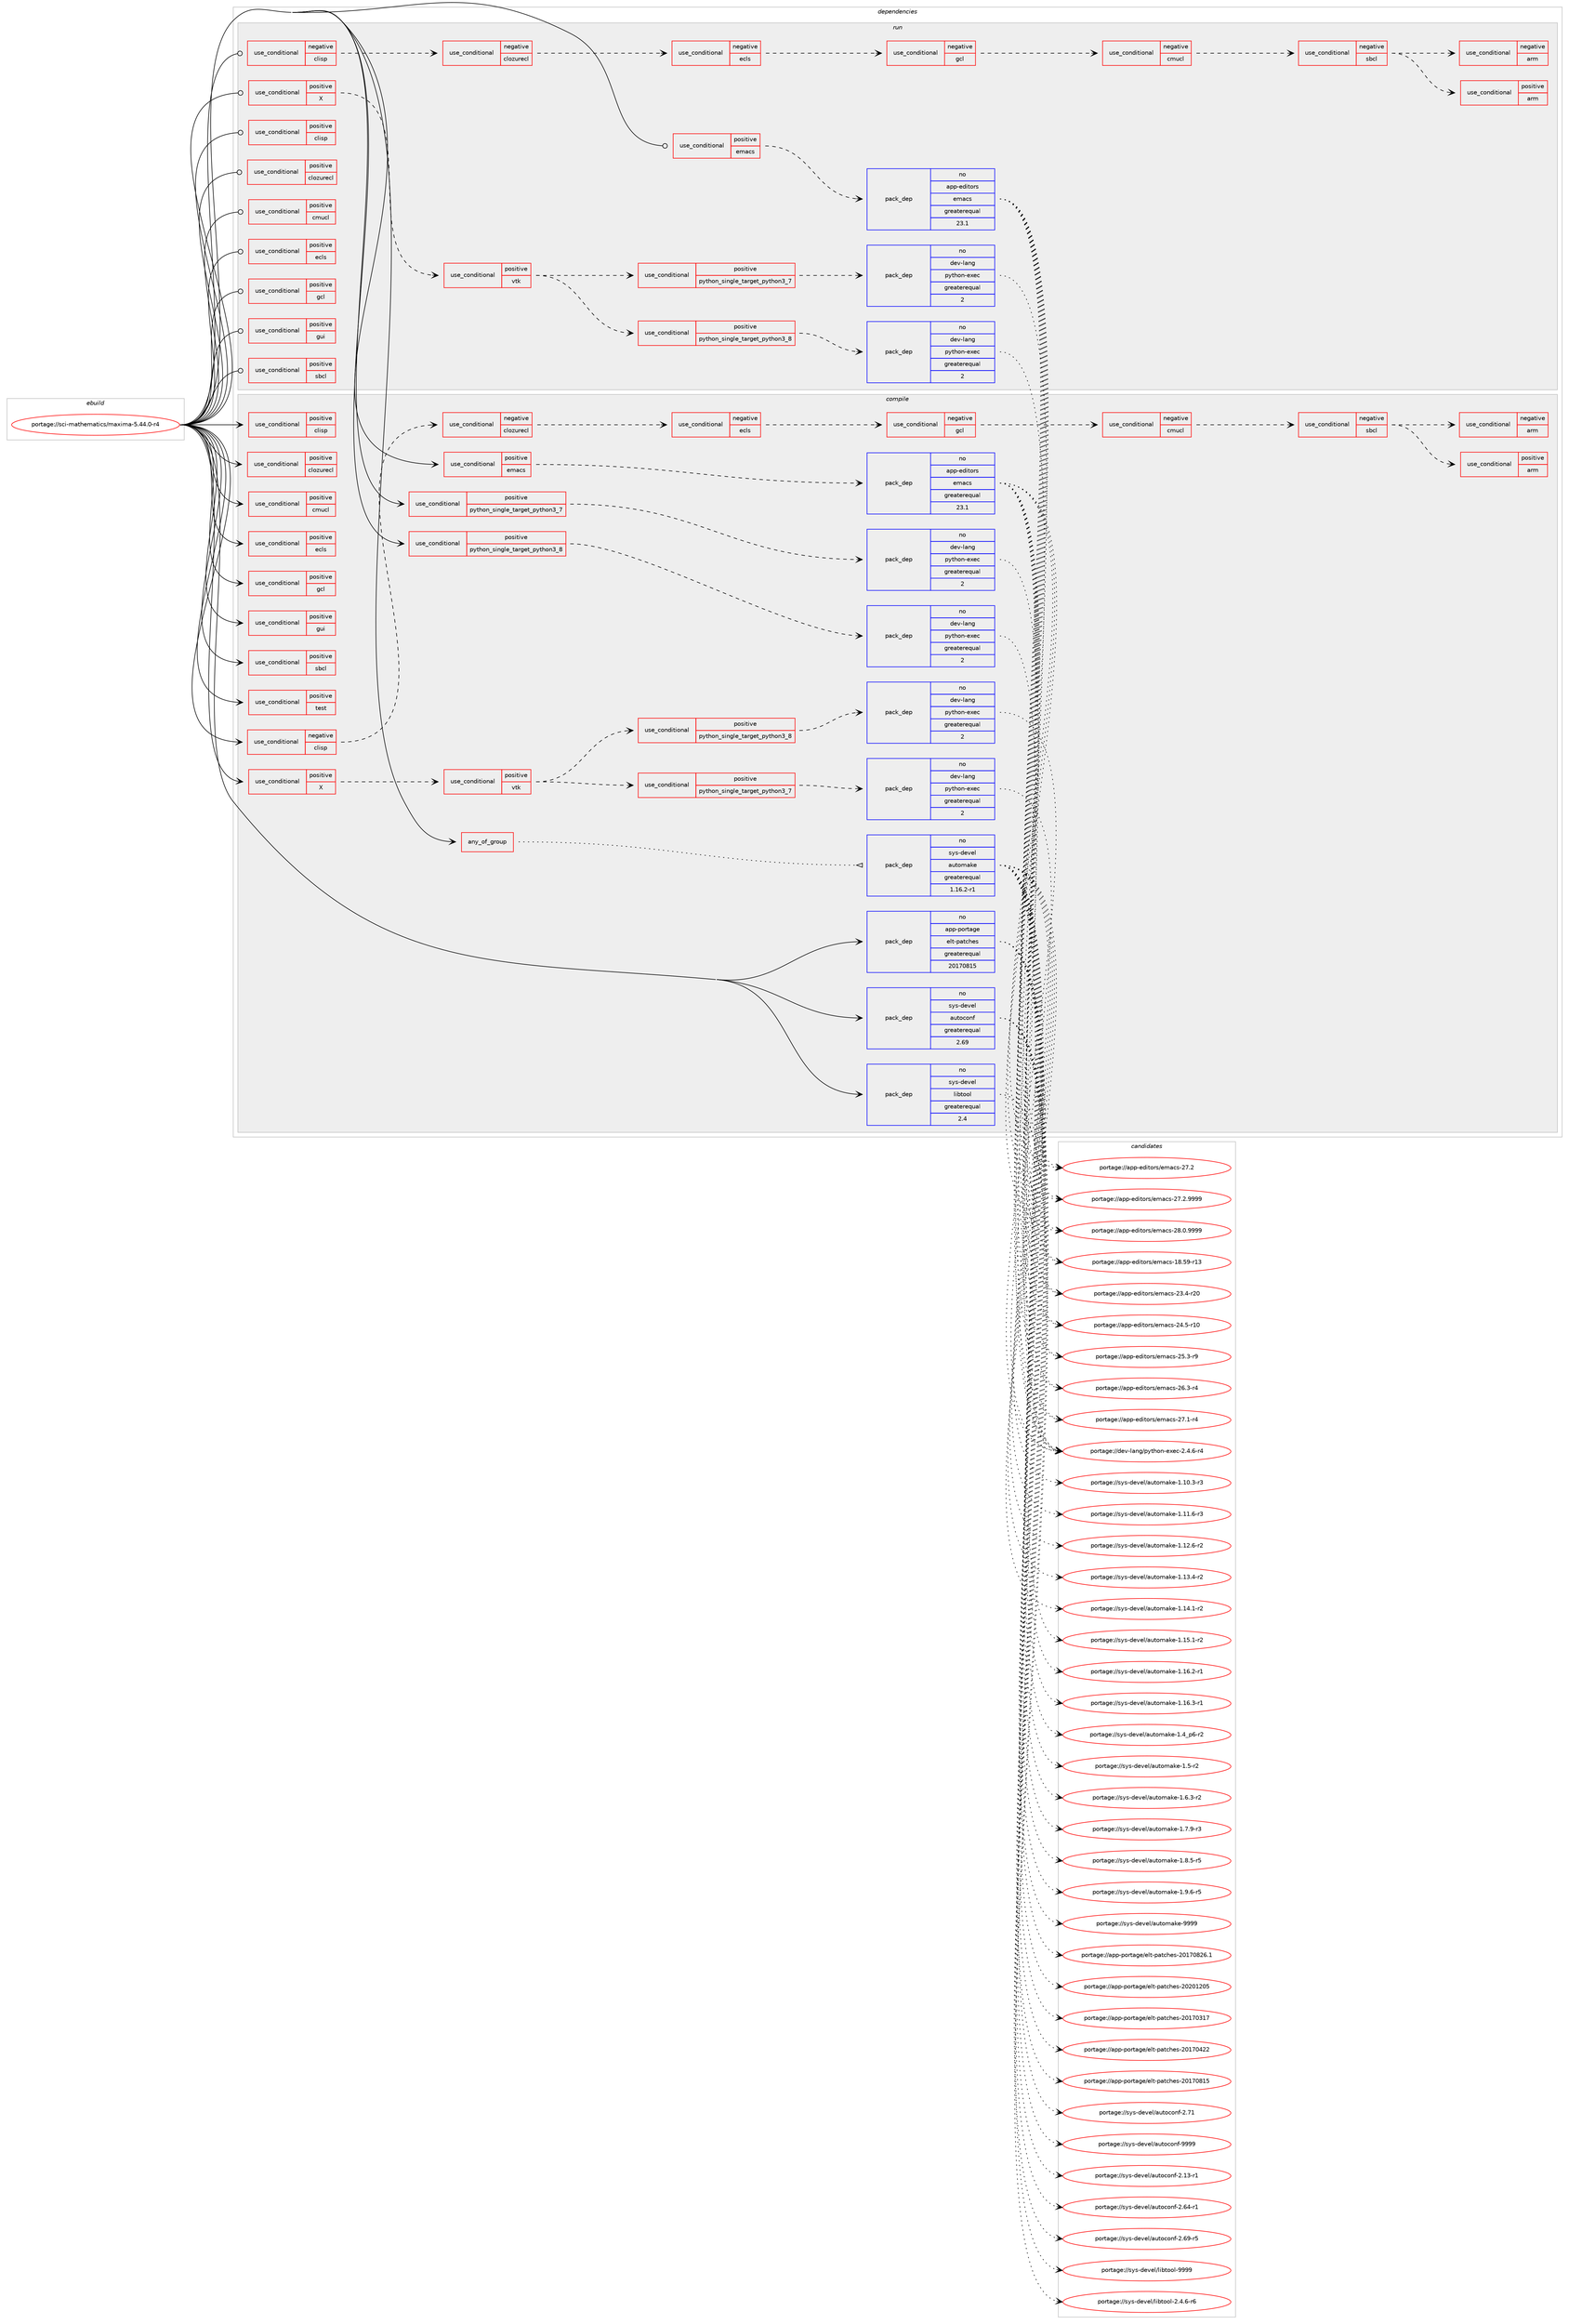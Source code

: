 digraph prolog {

# *************
# Graph options
# *************

newrank=true;
concentrate=true;
compound=true;
graph [rankdir=LR,fontname=Helvetica,fontsize=10,ranksep=1.5];#, ranksep=2.5, nodesep=0.2];
edge  [arrowhead=vee];
node  [fontname=Helvetica,fontsize=10];

# **********
# The ebuild
# **********

subgraph cluster_leftcol {
color=gray;
rank=same;
label=<<i>ebuild</i>>;
id [label="portage://sci-mathematics/maxima-5.44.0-r4", color=red, width=4, href="../sci-mathematics/maxima-5.44.0-r4.svg"];
}

# ****************
# The dependencies
# ****************

subgraph cluster_midcol {
color=gray;
label=<<i>dependencies</i>>;
subgraph cluster_compile {
fillcolor="#eeeeee";
style=filled;
label=<<i>compile</i>>;
subgraph any9 {
dependency629 [label=<<TABLE BORDER="0" CELLBORDER="1" CELLSPACING="0" CELLPADDING="4"><TR><TD CELLPADDING="10">any_of_group</TD></TR></TABLE>>, shape=none, color=red];subgraph pack225 {
dependency630 [label=<<TABLE BORDER="0" CELLBORDER="1" CELLSPACING="0" CELLPADDING="4" WIDTH="220"><TR><TD ROWSPAN="6" CELLPADDING="30">pack_dep</TD></TR><TR><TD WIDTH="110">no</TD></TR><TR><TD>sys-devel</TD></TR><TR><TD>automake</TD></TR><TR><TD>greaterequal</TD></TR><TR><TD>1.16.2-r1</TD></TR></TABLE>>, shape=none, color=blue];
}
dependency629:e -> dependency630:w [weight=20,style="dotted",arrowhead="oinv"];
}
id:e -> dependency629:w [weight=20,style="solid",arrowhead="vee"];
subgraph cond397 {
dependency631 [label=<<TABLE BORDER="0" CELLBORDER="1" CELLSPACING="0" CELLPADDING="4"><TR><TD ROWSPAN="3" CELLPADDING="10">use_conditional</TD></TR><TR><TD>negative</TD></TR><TR><TD>clisp</TD></TR></TABLE>>, shape=none, color=red];
subgraph cond398 {
dependency632 [label=<<TABLE BORDER="0" CELLBORDER="1" CELLSPACING="0" CELLPADDING="4"><TR><TD ROWSPAN="3" CELLPADDING="10">use_conditional</TD></TR><TR><TD>negative</TD></TR><TR><TD>clozurecl</TD></TR></TABLE>>, shape=none, color=red];
subgraph cond399 {
dependency633 [label=<<TABLE BORDER="0" CELLBORDER="1" CELLSPACING="0" CELLPADDING="4"><TR><TD ROWSPAN="3" CELLPADDING="10">use_conditional</TD></TR><TR><TD>negative</TD></TR><TR><TD>ecls</TD></TR></TABLE>>, shape=none, color=red];
subgraph cond400 {
dependency634 [label=<<TABLE BORDER="0" CELLBORDER="1" CELLSPACING="0" CELLPADDING="4"><TR><TD ROWSPAN="3" CELLPADDING="10">use_conditional</TD></TR><TR><TD>negative</TD></TR><TR><TD>gcl</TD></TR></TABLE>>, shape=none, color=red];
subgraph cond401 {
dependency635 [label=<<TABLE BORDER="0" CELLBORDER="1" CELLSPACING="0" CELLPADDING="4"><TR><TD ROWSPAN="3" CELLPADDING="10">use_conditional</TD></TR><TR><TD>negative</TD></TR><TR><TD>cmucl</TD></TR></TABLE>>, shape=none, color=red];
subgraph cond402 {
dependency636 [label=<<TABLE BORDER="0" CELLBORDER="1" CELLSPACING="0" CELLPADDING="4"><TR><TD ROWSPAN="3" CELLPADDING="10">use_conditional</TD></TR><TR><TD>negative</TD></TR><TR><TD>sbcl</TD></TR></TABLE>>, shape=none, color=red];
subgraph cond403 {
dependency637 [label=<<TABLE BORDER="0" CELLBORDER="1" CELLSPACING="0" CELLPADDING="4"><TR><TD ROWSPAN="3" CELLPADDING="10">use_conditional</TD></TR><TR><TD>positive</TD></TR><TR><TD>arm</TD></TR></TABLE>>, shape=none, color=red];
# *** BEGIN UNKNOWN DEPENDENCY TYPE (TODO) ***
# dependency637 -> package_dependency(portage://sci-mathematics/maxima-5.44.0-r4,install,no,dev-lisp,gcl,none,[,,],any_same_slot,[])
# *** END UNKNOWN DEPENDENCY TYPE (TODO) ***

}
dependency636:e -> dependency637:w [weight=20,style="dashed",arrowhead="vee"];
subgraph cond404 {
dependency638 [label=<<TABLE BORDER="0" CELLBORDER="1" CELLSPACING="0" CELLPADDING="4"><TR><TD ROWSPAN="3" CELLPADDING="10">use_conditional</TD></TR><TR><TD>negative</TD></TR><TR><TD>arm</TD></TR></TABLE>>, shape=none, color=red];
# *** BEGIN UNKNOWN DEPENDENCY TYPE (TODO) ***
# dependency638 -> package_dependency(portage://sci-mathematics/maxima-5.44.0-r4,install,no,dev-lisp,sbcl,none,[,,],any_same_slot,[])
# *** END UNKNOWN DEPENDENCY TYPE (TODO) ***

# *** BEGIN UNKNOWN DEPENDENCY TYPE (TODO) ***
# dependency638 -> package_dependency(portage://sci-mathematics/maxima-5.44.0-r4,install,no,app-misc,rlwrap,none,[,,],[],[])
# *** END UNKNOWN DEPENDENCY TYPE (TODO) ***

}
dependency636:e -> dependency638:w [weight=20,style="dashed",arrowhead="vee"];
}
dependency635:e -> dependency636:w [weight=20,style="dashed",arrowhead="vee"];
}
dependency634:e -> dependency635:w [weight=20,style="dashed",arrowhead="vee"];
}
dependency633:e -> dependency634:w [weight=20,style="dashed",arrowhead="vee"];
}
dependency632:e -> dependency633:w [weight=20,style="dashed",arrowhead="vee"];
}
dependency631:e -> dependency632:w [weight=20,style="dashed",arrowhead="vee"];
}
id:e -> dependency631:w [weight=20,style="solid",arrowhead="vee"];
subgraph cond405 {
dependency639 [label=<<TABLE BORDER="0" CELLBORDER="1" CELLSPACING="0" CELLPADDING="4"><TR><TD ROWSPAN="3" CELLPADDING="10">use_conditional</TD></TR><TR><TD>positive</TD></TR><TR><TD>X</TD></TR></TABLE>>, shape=none, color=red];
# *** BEGIN UNKNOWN DEPENDENCY TYPE (TODO) ***
# dependency639 -> package_dependency(portage://sci-mathematics/maxima-5.44.0-r4,install,no,x11-misc,xdg-utils,none,[,,],[],[])
# *** END UNKNOWN DEPENDENCY TYPE (TODO) ***

# *** BEGIN UNKNOWN DEPENDENCY TYPE (TODO) ***
# dependency639 -> package_dependency(portage://sci-mathematics/maxima-5.44.0-r4,install,no,sci-visualization,gnuplot,none,[,,],[],[use(enable(gd),none)])
# *** END UNKNOWN DEPENDENCY TYPE (TODO) ***

subgraph cond406 {
dependency640 [label=<<TABLE BORDER="0" CELLBORDER="1" CELLSPACING="0" CELLPADDING="4"><TR><TD ROWSPAN="3" CELLPADDING="10">use_conditional</TD></TR><TR><TD>positive</TD></TR><TR><TD>vtk</TD></TR></TABLE>>, shape=none, color=red];
subgraph cond407 {
dependency641 [label=<<TABLE BORDER="0" CELLBORDER="1" CELLSPACING="0" CELLPADDING="4"><TR><TD ROWSPAN="3" CELLPADDING="10">use_conditional</TD></TR><TR><TD>positive</TD></TR><TR><TD>python_single_target_python3_7</TD></TR></TABLE>>, shape=none, color=red];
# *** BEGIN UNKNOWN DEPENDENCY TYPE (TODO) ***
# dependency641 -> package_dependency(portage://sci-mathematics/maxima-5.44.0-r4,install,no,dev-lang,python,none,[,,],[slot(3.7)],[])
# *** END UNKNOWN DEPENDENCY TYPE (TODO) ***

subgraph pack226 {
dependency642 [label=<<TABLE BORDER="0" CELLBORDER="1" CELLSPACING="0" CELLPADDING="4" WIDTH="220"><TR><TD ROWSPAN="6" CELLPADDING="30">pack_dep</TD></TR><TR><TD WIDTH="110">no</TD></TR><TR><TD>dev-lang</TD></TR><TR><TD>python-exec</TD></TR><TR><TD>greaterequal</TD></TR><TR><TD>2</TD></TR></TABLE>>, shape=none, color=blue];
}
dependency641:e -> dependency642:w [weight=20,style="dashed",arrowhead="vee"];
}
dependency640:e -> dependency641:w [weight=20,style="dashed",arrowhead="vee"];
subgraph cond408 {
dependency643 [label=<<TABLE BORDER="0" CELLBORDER="1" CELLSPACING="0" CELLPADDING="4"><TR><TD ROWSPAN="3" CELLPADDING="10">use_conditional</TD></TR><TR><TD>positive</TD></TR><TR><TD>python_single_target_python3_8</TD></TR></TABLE>>, shape=none, color=red];
# *** BEGIN UNKNOWN DEPENDENCY TYPE (TODO) ***
# dependency643 -> package_dependency(portage://sci-mathematics/maxima-5.44.0-r4,install,no,dev-lang,python,none,[,,],[slot(3.8)],[])
# *** END UNKNOWN DEPENDENCY TYPE (TODO) ***

subgraph pack227 {
dependency644 [label=<<TABLE BORDER="0" CELLBORDER="1" CELLSPACING="0" CELLPADDING="4" WIDTH="220"><TR><TD ROWSPAN="6" CELLPADDING="30">pack_dep</TD></TR><TR><TD WIDTH="110">no</TD></TR><TR><TD>dev-lang</TD></TR><TR><TD>python-exec</TD></TR><TR><TD>greaterequal</TD></TR><TR><TD>2</TD></TR></TABLE>>, shape=none, color=blue];
}
dependency643:e -> dependency644:w [weight=20,style="dashed",arrowhead="vee"];
}
dependency640:e -> dependency643:w [weight=20,style="dashed",arrowhead="vee"];
# *** BEGIN UNKNOWN DEPENDENCY TYPE (TODO) ***
# dependency640 -> package_dependency(portage://sci-mathematics/maxima-5.44.0-r4,install,no,sci-libs,vtk,none,[,,],[],[use(enable(python),none),use(enable(rendering),none),use(optenable(python_single_target_python3_7),negative),use(optenable(python_single_target_python3_8),negative)])
# *** END UNKNOWN DEPENDENCY TYPE (TODO) ***

}
dependency639:e -> dependency640:w [weight=20,style="dashed",arrowhead="vee"];
}
id:e -> dependency639:w [weight=20,style="solid",arrowhead="vee"];
subgraph cond409 {
dependency645 [label=<<TABLE BORDER="0" CELLBORDER="1" CELLSPACING="0" CELLPADDING="4"><TR><TD ROWSPAN="3" CELLPADDING="10">use_conditional</TD></TR><TR><TD>positive</TD></TR><TR><TD>clisp</TD></TR></TABLE>>, shape=none, color=red];
# *** BEGIN UNKNOWN DEPENDENCY TYPE (TODO) ***
# dependency645 -> package_dependency(portage://sci-mathematics/maxima-5.44.0-r4,install,no,dev-lisp,clisp,none,[,,],any_same_slot,[])
# *** END UNKNOWN DEPENDENCY TYPE (TODO) ***

}
id:e -> dependency645:w [weight=20,style="solid",arrowhead="vee"];
subgraph cond410 {
dependency646 [label=<<TABLE BORDER="0" CELLBORDER="1" CELLSPACING="0" CELLPADDING="4"><TR><TD ROWSPAN="3" CELLPADDING="10">use_conditional</TD></TR><TR><TD>positive</TD></TR><TR><TD>clozurecl</TD></TR></TABLE>>, shape=none, color=red];
# *** BEGIN UNKNOWN DEPENDENCY TYPE (TODO) ***
# dependency646 -> package_dependency(portage://sci-mathematics/maxima-5.44.0-r4,install,no,dev-lisp,clozurecl,none,[,,],any_same_slot,[])
# *** END UNKNOWN DEPENDENCY TYPE (TODO) ***

# *** BEGIN UNKNOWN DEPENDENCY TYPE (TODO) ***
# dependency646 -> package_dependency(portage://sci-mathematics/maxima-5.44.0-r4,install,no,app-misc,rlwrap,none,[,,],[],[])
# *** END UNKNOWN DEPENDENCY TYPE (TODO) ***

}
id:e -> dependency646:w [weight=20,style="solid",arrowhead="vee"];
subgraph cond411 {
dependency647 [label=<<TABLE BORDER="0" CELLBORDER="1" CELLSPACING="0" CELLPADDING="4"><TR><TD ROWSPAN="3" CELLPADDING="10">use_conditional</TD></TR><TR><TD>positive</TD></TR><TR><TD>cmucl</TD></TR></TABLE>>, shape=none, color=red];
# *** BEGIN UNKNOWN DEPENDENCY TYPE (TODO) ***
# dependency647 -> package_dependency(portage://sci-mathematics/maxima-5.44.0-r4,install,no,dev-lisp,cmucl,none,[,,],any_same_slot,[])
# *** END UNKNOWN DEPENDENCY TYPE (TODO) ***

# *** BEGIN UNKNOWN DEPENDENCY TYPE (TODO) ***
# dependency647 -> package_dependency(portage://sci-mathematics/maxima-5.44.0-r4,install,no,app-misc,rlwrap,none,[,,],[],[])
# *** END UNKNOWN DEPENDENCY TYPE (TODO) ***

}
id:e -> dependency647:w [weight=20,style="solid",arrowhead="vee"];
subgraph cond412 {
dependency648 [label=<<TABLE BORDER="0" CELLBORDER="1" CELLSPACING="0" CELLPADDING="4"><TR><TD ROWSPAN="3" CELLPADDING="10">use_conditional</TD></TR><TR><TD>positive</TD></TR><TR><TD>ecls</TD></TR></TABLE>>, shape=none, color=red];
# *** BEGIN UNKNOWN DEPENDENCY TYPE (TODO) ***
# dependency648 -> package_dependency(portage://sci-mathematics/maxima-5.44.0-r4,install,no,dev-lisp,ecls,none,[,,],any_same_slot,[])
# *** END UNKNOWN DEPENDENCY TYPE (TODO) ***

# *** BEGIN UNKNOWN DEPENDENCY TYPE (TODO) ***
# dependency648 -> package_dependency(portage://sci-mathematics/maxima-5.44.0-r4,install,no,app-misc,rlwrap,none,[,,],[],[])
# *** END UNKNOWN DEPENDENCY TYPE (TODO) ***

}
id:e -> dependency648:w [weight=20,style="solid",arrowhead="vee"];
subgraph cond413 {
dependency649 [label=<<TABLE BORDER="0" CELLBORDER="1" CELLSPACING="0" CELLPADDING="4"><TR><TD ROWSPAN="3" CELLPADDING="10">use_conditional</TD></TR><TR><TD>positive</TD></TR><TR><TD>emacs</TD></TR></TABLE>>, shape=none, color=red];
subgraph pack228 {
dependency650 [label=<<TABLE BORDER="0" CELLBORDER="1" CELLSPACING="0" CELLPADDING="4" WIDTH="220"><TR><TD ROWSPAN="6" CELLPADDING="30">pack_dep</TD></TR><TR><TD WIDTH="110">no</TD></TR><TR><TD>app-editors</TD></TR><TR><TD>emacs</TD></TR><TR><TD>greaterequal</TD></TR><TR><TD>23.1</TD></TR></TABLE>>, shape=none, color=blue];
}
dependency649:e -> dependency650:w [weight=20,style="dashed",arrowhead="vee"];
# *** BEGIN UNKNOWN DEPENDENCY TYPE (TODO) ***
# dependency649 -> package_dependency(portage://sci-mathematics/maxima-5.44.0-r4,install,no,virtual,latex-base,none,[,,],[],[])
# *** END UNKNOWN DEPENDENCY TYPE (TODO) ***

# *** BEGIN UNKNOWN DEPENDENCY TYPE (TODO) ***
# dependency649 -> package_dependency(portage://sci-mathematics/maxima-5.44.0-r4,install,no,app-emacs,auctex,none,[,,],[],[])
# *** END UNKNOWN DEPENDENCY TYPE (TODO) ***

# *** BEGIN UNKNOWN DEPENDENCY TYPE (TODO) ***
# dependency649 -> package_dependency(portage://sci-mathematics/maxima-5.44.0-r4,install,no,app-text,ghostscript-gpl,none,[,,],[],[])
# *** END UNKNOWN DEPENDENCY TYPE (TODO) ***

# *** BEGIN UNKNOWN DEPENDENCY TYPE (TODO) ***
# dependency649 -> package_dependency(portage://sci-mathematics/maxima-5.44.0-r4,install,no,dev-texlive,texlive-latexrecommended,none,[,,],[],[])
# *** END UNKNOWN DEPENDENCY TYPE (TODO) ***

}
id:e -> dependency649:w [weight=20,style="solid",arrowhead="vee"];
subgraph cond414 {
dependency651 [label=<<TABLE BORDER="0" CELLBORDER="1" CELLSPACING="0" CELLPADDING="4"><TR><TD ROWSPAN="3" CELLPADDING="10">use_conditional</TD></TR><TR><TD>positive</TD></TR><TR><TD>gcl</TD></TR></TABLE>>, shape=none, color=red];
# *** BEGIN UNKNOWN DEPENDENCY TYPE (TODO) ***
# dependency651 -> package_dependency(portage://sci-mathematics/maxima-5.44.0-r4,install,no,dev-lisp,gcl,none,[,,],any_same_slot,[])
# *** END UNKNOWN DEPENDENCY TYPE (TODO) ***

}
id:e -> dependency651:w [weight=20,style="solid",arrowhead="vee"];
subgraph cond415 {
dependency652 [label=<<TABLE BORDER="0" CELLBORDER="1" CELLSPACING="0" CELLPADDING="4"><TR><TD ROWSPAN="3" CELLPADDING="10">use_conditional</TD></TR><TR><TD>positive</TD></TR><TR><TD>gui</TD></TR></TABLE>>, shape=none, color=red];
# *** BEGIN UNKNOWN DEPENDENCY TYPE (TODO) ***
# dependency652 -> package_dependency(portage://sci-mathematics/maxima-5.44.0-r4,install,no,dev-lang,tk,none,[,,],[slot(0)],[])
# *** END UNKNOWN DEPENDENCY TYPE (TODO) ***

}
id:e -> dependency652:w [weight=20,style="solid",arrowhead="vee"];
subgraph cond416 {
dependency653 [label=<<TABLE BORDER="0" CELLBORDER="1" CELLSPACING="0" CELLPADDING="4"><TR><TD ROWSPAN="3" CELLPADDING="10">use_conditional</TD></TR><TR><TD>positive</TD></TR><TR><TD>python_single_target_python3_7</TD></TR></TABLE>>, shape=none, color=red];
# *** BEGIN UNKNOWN DEPENDENCY TYPE (TODO) ***
# dependency653 -> package_dependency(portage://sci-mathematics/maxima-5.44.0-r4,install,no,dev-lang,python,none,[,,],[slot(3.7)],[])
# *** END UNKNOWN DEPENDENCY TYPE (TODO) ***

subgraph pack229 {
dependency654 [label=<<TABLE BORDER="0" CELLBORDER="1" CELLSPACING="0" CELLPADDING="4" WIDTH="220"><TR><TD ROWSPAN="6" CELLPADDING="30">pack_dep</TD></TR><TR><TD WIDTH="110">no</TD></TR><TR><TD>dev-lang</TD></TR><TR><TD>python-exec</TD></TR><TR><TD>greaterequal</TD></TR><TR><TD>2</TD></TR></TABLE>>, shape=none, color=blue];
}
dependency653:e -> dependency654:w [weight=20,style="dashed",arrowhead="vee"];
}
id:e -> dependency653:w [weight=20,style="solid",arrowhead="vee"];
subgraph cond417 {
dependency655 [label=<<TABLE BORDER="0" CELLBORDER="1" CELLSPACING="0" CELLPADDING="4"><TR><TD ROWSPAN="3" CELLPADDING="10">use_conditional</TD></TR><TR><TD>positive</TD></TR><TR><TD>python_single_target_python3_8</TD></TR></TABLE>>, shape=none, color=red];
# *** BEGIN UNKNOWN DEPENDENCY TYPE (TODO) ***
# dependency655 -> package_dependency(portage://sci-mathematics/maxima-5.44.0-r4,install,no,dev-lang,python,none,[,,],[slot(3.8)],[])
# *** END UNKNOWN DEPENDENCY TYPE (TODO) ***

subgraph pack230 {
dependency656 [label=<<TABLE BORDER="0" CELLBORDER="1" CELLSPACING="0" CELLPADDING="4" WIDTH="220"><TR><TD ROWSPAN="6" CELLPADDING="30">pack_dep</TD></TR><TR><TD WIDTH="110">no</TD></TR><TR><TD>dev-lang</TD></TR><TR><TD>python-exec</TD></TR><TR><TD>greaterequal</TD></TR><TR><TD>2</TD></TR></TABLE>>, shape=none, color=blue];
}
dependency655:e -> dependency656:w [weight=20,style="dashed",arrowhead="vee"];
}
id:e -> dependency655:w [weight=20,style="solid",arrowhead="vee"];
subgraph cond418 {
dependency657 [label=<<TABLE BORDER="0" CELLBORDER="1" CELLSPACING="0" CELLPADDING="4"><TR><TD ROWSPAN="3" CELLPADDING="10">use_conditional</TD></TR><TR><TD>positive</TD></TR><TR><TD>sbcl</TD></TR></TABLE>>, shape=none, color=red];
# *** BEGIN UNKNOWN DEPENDENCY TYPE (TODO) ***
# dependency657 -> package_dependency(portage://sci-mathematics/maxima-5.44.0-r4,install,no,dev-lisp,sbcl,none,[,,],any_same_slot,[])
# *** END UNKNOWN DEPENDENCY TYPE (TODO) ***

# *** BEGIN UNKNOWN DEPENDENCY TYPE (TODO) ***
# dependency657 -> package_dependency(portage://sci-mathematics/maxima-5.44.0-r4,install,no,app-misc,rlwrap,none,[,,],[],[])
# *** END UNKNOWN DEPENDENCY TYPE (TODO) ***

}
id:e -> dependency657:w [weight=20,style="solid",arrowhead="vee"];
subgraph cond419 {
dependency658 [label=<<TABLE BORDER="0" CELLBORDER="1" CELLSPACING="0" CELLPADDING="4"><TR><TD ROWSPAN="3" CELLPADDING="10">use_conditional</TD></TR><TR><TD>positive</TD></TR><TR><TD>test</TD></TR></TABLE>>, shape=none, color=red];
# *** BEGIN UNKNOWN DEPENDENCY TYPE (TODO) ***
# dependency658 -> package_dependency(portage://sci-mathematics/maxima-5.44.0-r4,install,no,sci-visualization,gnuplot,none,[,,],[],[])
# *** END UNKNOWN DEPENDENCY TYPE (TODO) ***

}
id:e -> dependency658:w [weight=20,style="solid",arrowhead="vee"];
subgraph pack231 {
dependency659 [label=<<TABLE BORDER="0" CELLBORDER="1" CELLSPACING="0" CELLPADDING="4" WIDTH="220"><TR><TD ROWSPAN="6" CELLPADDING="30">pack_dep</TD></TR><TR><TD WIDTH="110">no</TD></TR><TR><TD>app-portage</TD></TR><TR><TD>elt-patches</TD></TR><TR><TD>greaterequal</TD></TR><TR><TD>20170815</TD></TR></TABLE>>, shape=none, color=blue];
}
id:e -> dependency659:w [weight=20,style="solid",arrowhead="vee"];
# *** BEGIN UNKNOWN DEPENDENCY TYPE (TODO) ***
# id -> package_dependency(portage://sci-mathematics/maxima-5.44.0-r4,install,no,sys-apps,texinfo,none,[,,],[],[])
# *** END UNKNOWN DEPENDENCY TYPE (TODO) ***

subgraph pack232 {
dependency660 [label=<<TABLE BORDER="0" CELLBORDER="1" CELLSPACING="0" CELLPADDING="4" WIDTH="220"><TR><TD ROWSPAN="6" CELLPADDING="30">pack_dep</TD></TR><TR><TD WIDTH="110">no</TD></TR><TR><TD>sys-devel</TD></TR><TR><TD>autoconf</TD></TR><TR><TD>greaterequal</TD></TR><TR><TD>2.69</TD></TR></TABLE>>, shape=none, color=blue];
}
id:e -> dependency660:w [weight=20,style="solid",arrowhead="vee"];
subgraph pack233 {
dependency661 [label=<<TABLE BORDER="0" CELLBORDER="1" CELLSPACING="0" CELLPADDING="4" WIDTH="220"><TR><TD ROWSPAN="6" CELLPADDING="30">pack_dep</TD></TR><TR><TD WIDTH="110">no</TD></TR><TR><TD>sys-devel</TD></TR><TR><TD>libtool</TD></TR><TR><TD>greaterequal</TD></TR><TR><TD>2.4</TD></TR></TABLE>>, shape=none, color=blue];
}
id:e -> dependency661:w [weight=20,style="solid",arrowhead="vee"];
}
subgraph cluster_compileandrun {
fillcolor="#eeeeee";
style=filled;
label=<<i>compile and run</i>>;
}
subgraph cluster_run {
fillcolor="#eeeeee";
style=filled;
label=<<i>run</i>>;
subgraph cond420 {
dependency662 [label=<<TABLE BORDER="0" CELLBORDER="1" CELLSPACING="0" CELLPADDING="4"><TR><TD ROWSPAN="3" CELLPADDING="10">use_conditional</TD></TR><TR><TD>negative</TD></TR><TR><TD>clisp</TD></TR></TABLE>>, shape=none, color=red];
subgraph cond421 {
dependency663 [label=<<TABLE BORDER="0" CELLBORDER="1" CELLSPACING="0" CELLPADDING="4"><TR><TD ROWSPAN="3" CELLPADDING="10">use_conditional</TD></TR><TR><TD>negative</TD></TR><TR><TD>clozurecl</TD></TR></TABLE>>, shape=none, color=red];
subgraph cond422 {
dependency664 [label=<<TABLE BORDER="0" CELLBORDER="1" CELLSPACING="0" CELLPADDING="4"><TR><TD ROWSPAN="3" CELLPADDING="10">use_conditional</TD></TR><TR><TD>negative</TD></TR><TR><TD>ecls</TD></TR></TABLE>>, shape=none, color=red];
subgraph cond423 {
dependency665 [label=<<TABLE BORDER="0" CELLBORDER="1" CELLSPACING="0" CELLPADDING="4"><TR><TD ROWSPAN="3" CELLPADDING="10">use_conditional</TD></TR><TR><TD>negative</TD></TR><TR><TD>gcl</TD></TR></TABLE>>, shape=none, color=red];
subgraph cond424 {
dependency666 [label=<<TABLE BORDER="0" CELLBORDER="1" CELLSPACING="0" CELLPADDING="4"><TR><TD ROWSPAN="3" CELLPADDING="10">use_conditional</TD></TR><TR><TD>negative</TD></TR><TR><TD>cmucl</TD></TR></TABLE>>, shape=none, color=red];
subgraph cond425 {
dependency667 [label=<<TABLE BORDER="0" CELLBORDER="1" CELLSPACING="0" CELLPADDING="4"><TR><TD ROWSPAN="3" CELLPADDING="10">use_conditional</TD></TR><TR><TD>negative</TD></TR><TR><TD>sbcl</TD></TR></TABLE>>, shape=none, color=red];
subgraph cond426 {
dependency668 [label=<<TABLE BORDER="0" CELLBORDER="1" CELLSPACING="0" CELLPADDING="4"><TR><TD ROWSPAN="3" CELLPADDING="10">use_conditional</TD></TR><TR><TD>positive</TD></TR><TR><TD>arm</TD></TR></TABLE>>, shape=none, color=red];
# *** BEGIN UNKNOWN DEPENDENCY TYPE (TODO) ***
# dependency668 -> package_dependency(portage://sci-mathematics/maxima-5.44.0-r4,run,no,dev-lisp,gcl,none,[,,],any_same_slot,[])
# *** END UNKNOWN DEPENDENCY TYPE (TODO) ***

}
dependency667:e -> dependency668:w [weight=20,style="dashed",arrowhead="vee"];
subgraph cond427 {
dependency669 [label=<<TABLE BORDER="0" CELLBORDER="1" CELLSPACING="0" CELLPADDING="4"><TR><TD ROWSPAN="3" CELLPADDING="10">use_conditional</TD></TR><TR><TD>negative</TD></TR><TR><TD>arm</TD></TR></TABLE>>, shape=none, color=red];
# *** BEGIN UNKNOWN DEPENDENCY TYPE (TODO) ***
# dependency669 -> package_dependency(portage://sci-mathematics/maxima-5.44.0-r4,run,no,dev-lisp,sbcl,none,[,,],any_same_slot,[])
# *** END UNKNOWN DEPENDENCY TYPE (TODO) ***

# *** BEGIN UNKNOWN DEPENDENCY TYPE (TODO) ***
# dependency669 -> package_dependency(portage://sci-mathematics/maxima-5.44.0-r4,run,no,app-misc,rlwrap,none,[,,],[],[])
# *** END UNKNOWN DEPENDENCY TYPE (TODO) ***

}
dependency667:e -> dependency669:w [weight=20,style="dashed",arrowhead="vee"];
}
dependency666:e -> dependency667:w [weight=20,style="dashed",arrowhead="vee"];
}
dependency665:e -> dependency666:w [weight=20,style="dashed",arrowhead="vee"];
}
dependency664:e -> dependency665:w [weight=20,style="dashed",arrowhead="vee"];
}
dependency663:e -> dependency664:w [weight=20,style="dashed",arrowhead="vee"];
}
dependency662:e -> dependency663:w [weight=20,style="dashed",arrowhead="vee"];
}
id:e -> dependency662:w [weight=20,style="solid",arrowhead="odot"];
subgraph cond428 {
dependency670 [label=<<TABLE BORDER="0" CELLBORDER="1" CELLSPACING="0" CELLPADDING="4"><TR><TD ROWSPAN="3" CELLPADDING="10">use_conditional</TD></TR><TR><TD>positive</TD></TR><TR><TD>X</TD></TR></TABLE>>, shape=none, color=red];
# *** BEGIN UNKNOWN DEPENDENCY TYPE (TODO) ***
# dependency670 -> package_dependency(portage://sci-mathematics/maxima-5.44.0-r4,run,no,x11-misc,xdg-utils,none,[,,],[],[])
# *** END UNKNOWN DEPENDENCY TYPE (TODO) ***

# *** BEGIN UNKNOWN DEPENDENCY TYPE (TODO) ***
# dependency670 -> package_dependency(portage://sci-mathematics/maxima-5.44.0-r4,run,no,sci-visualization,gnuplot,none,[,,],[],[use(enable(gd),none)])
# *** END UNKNOWN DEPENDENCY TYPE (TODO) ***

subgraph cond429 {
dependency671 [label=<<TABLE BORDER="0" CELLBORDER="1" CELLSPACING="0" CELLPADDING="4"><TR><TD ROWSPAN="3" CELLPADDING="10">use_conditional</TD></TR><TR><TD>positive</TD></TR><TR><TD>vtk</TD></TR></TABLE>>, shape=none, color=red];
subgraph cond430 {
dependency672 [label=<<TABLE BORDER="0" CELLBORDER="1" CELLSPACING="0" CELLPADDING="4"><TR><TD ROWSPAN="3" CELLPADDING="10">use_conditional</TD></TR><TR><TD>positive</TD></TR><TR><TD>python_single_target_python3_7</TD></TR></TABLE>>, shape=none, color=red];
# *** BEGIN UNKNOWN DEPENDENCY TYPE (TODO) ***
# dependency672 -> package_dependency(portage://sci-mathematics/maxima-5.44.0-r4,run,no,dev-lang,python,none,[,,],[slot(3.7)],[])
# *** END UNKNOWN DEPENDENCY TYPE (TODO) ***

subgraph pack234 {
dependency673 [label=<<TABLE BORDER="0" CELLBORDER="1" CELLSPACING="0" CELLPADDING="4" WIDTH="220"><TR><TD ROWSPAN="6" CELLPADDING="30">pack_dep</TD></TR><TR><TD WIDTH="110">no</TD></TR><TR><TD>dev-lang</TD></TR><TR><TD>python-exec</TD></TR><TR><TD>greaterequal</TD></TR><TR><TD>2</TD></TR></TABLE>>, shape=none, color=blue];
}
dependency672:e -> dependency673:w [weight=20,style="dashed",arrowhead="vee"];
}
dependency671:e -> dependency672:w [weight=20,style="dashed",arrowhead="vee"];
subgraph cond431 {
dependency674 [label=<<TABLE BORDER="0" CELLBORDER="1" CELLSPACING="0" CELLPADDING="4"><TR><TD ROWSPAN="3" CELLPADDING="10">use_conditional</TD></TR><TR><TD>positive</TD></TR><TR><TD>python_single_target_python3_8</TD></TR></TABLE>>, shape=none, color=red];
# *** BEGIN UNKNOWN DEPENDENCY TYPE (TODO) ***
# dependency674 -> package_dependency(portage://sci-mathematics/maxima-5.44.0-r4,run,no,dev-lang,python,none,[,,],[slot(3.8)],[])
# *** END UNKNOWN DEPENDENCY TYPE (TODO) ***

subgraph pack235 {
dependency675 [label=<<TABLE BORDER="0" CELLBORDER="1" CELLSPACING="0" CELLPADDING="4" WIDTH="220"><TR><TD ROWSPAN="6" CELLPADDING="30">pack_dep</TD></TR><TR><TD WIDTH="110">no</TD></TR><TR><TD>dev-lang</TD></TR><TR><TD>python-exec</TD></TR><TR><TD>greaterequal</TD></TR><TR><TD>2</TD></TR></TABLE>>, shape=none, color=blue];
}
dependency674:e -> dependency675:w [weight=20,style="dashed",arrowhead="vee"];
}
dependency671:e -> dependency674:w [weight=20,style="dashed",arrowhead="vee"];
# *** BEGIN UNKNOWN DEPENDENCY TYPE (TODO) ***
# dependency671 -> package_dependency(portage://sci-mathematics/maxima-5.44.0-r4,run,no,sci-libs,vtk,none,[,,],[],[use(enable(python),none),use(enable(rendering),none),use(optenable(python_single_target_python3_7),negative),use(optenable(python_single_target_python3_8),negative)])
# *** END UNKNOWN DEPENDENCY TYPE (TODO) ***

}
dependency670:e -> dependency671:w [weight=20,style="dashed",arrowhead="vee"];
}
id:e -> dependency670:w [weight=20,style="solid",arrowhead="odot"];
subgraph cond432 {
dependency676 [label=<<TABLE BORDER="0" CELLBORDER="1" CELLSPACING="0" CELLPADDING="4"><TR><TD ROWSPAN="3" CELLPADDING="10">use_conditional</TD></TR><TR><TD>positive</TD></TR><TR><TD>clisp</TD></TR></TABLE>>, shape=none, color=red];
# *** BEGIN UNKNOWN DEPENDENCY TYPE (TODO) ***
# dependency676 -> package_dependency(portage://sci-mathematics/maxima-5.44.0-r4,run,no,dev-lisp,clisp,none,[,,],any_same_slot,[])
# *** END UNKNOWN DEPENDENCY TYPE (TODO) ***

}
id:e -> dependency676:w [weight=20,style="solid",arrowhead="odot"];
subgraph cond433 {
dependency677 [label=<<TABLE BORDER="0" CELLBORDER="1" CELLSPACING="0" CELLPADDING="4"><TR><TD ROWSPAN="3" CELLPADDING="10">use_conditional</TD></TR><TR><TD>positive</TD></TR><TR><TD>clozurecl</TD></TR></TABLE>>, shape=none, color=red];
# *** BEGIN UNKNOWN DEPENDENCY TYPE (TODO) ***
# dependency677 -> package_dependency(portage://sci-mathematics/maxima-5.44.0-r4,run,no,dev-lisp,clozurecl,none,[,,],any_same_slot,[])
# *** END UNKNOWN DEPENDENCY TYPE (TODO) ***

# *** BEGIN UNKNOWN DEPENDENCY TYPE (TODO) ***
# dependency677 -> package_dependency(portage://sci-mathematics/maxima-5.44.0-r4,run,no,app-misc,rlwrap,none,[,,],[],[])
# *** END UNKNOWN DEPENDENCY TYPE (TODO) ***

}
id:e -> dependency677:w [weight=20,style="solid",arrowhead="odot"];
subgraph cond434 {
dependency678 [label=<<TABLE BORDER="0" CELLBORDER="1" CELLSPACING="0" CELLPADDING="4"><TR><TD ROWSPAN="3" CELLPADDING="10">use_conditional</TD></TR><TR><TD>positive</TD></TR><TR><TD>cmucl</TD></TR></TABLE>>, shape=none, color=red];
# *** BEGIN UNKNOWN DEPENDENCY TYPE (TODO) ***
# dependency678 -> package_dependency(portage://sci-mathematics/maxima-5.44.0-r4,run,no,dev-lisp,cmucl,none,[,,],any_same_slot,[])
# *** END UNKNOWN DEPENDENCY TYPE (TODO) ***

# *** BEGIN UNKNOWN DEPENDENCY TYPE (TODO) ***
# dependency678 -> package_dependency(portage://sci-mathematics/maxima-5.44.0-r4,run,no,app-misc,rlwrap,none,[,,],[],[])
# *** END UNKNOWN DEPENDENCY TYPE (TODO) ***

}
id:e -> dependency678:w [weight=20,style="solid",arrowhead="odot"];
subgraph cond435 {
dependency679 [label=<<TABLE BORDER="0" CELLBORDER="1" CELLSPACING="0" CELLPADDING="4"><TR><TD ROWSPAN="3" CELLPADDING="10">use_conditional</TD></TR><TR><TD>positive</TD></TR><TR><TD>ecls</TD></TR></TABLE>>, shape=none, color=red];
# *** BEGIN UNKNOWN DEPENDENCY TYPE (TODO) ***
# dependency679 -> package_dependency(portage://sci-mathematics/maxima-5.44.0-r4,run,no,dev-lisp,ecls,none,[,,],any_same_slot,[])
# *** END UNKNOWN DEPENDENCY TYPE (TODO) ***

# *** BEGIN UNKNOWN DEPENDENCY TYPE (TODO) ***
# dependency679 -> package_dependency(portage://sci-mathematics/maxima-5.44.0-r4,run,no,app-misc,rlwrap,none,[,,],[],[])
# *** END UNKNOWN DEPENDENCY TYPE (TODO) ***

}
id:e -> dependency679:w [weight=20,style="solid",arrowhead="odot"];
subgraph cond436 {
dependency680 [label=<<TABLE BORDER="0" CELLBORDER="1" CELLSPACING="0" CELLPADDING="4"><TR><TD ROWSPAN="3" CELLPADDING="10">use_conditional</TD></TR><TR><TD>positive</TD></TR><TR><TD>emacs</TD></TR></TABLE>>, shape=none, color=red];
subgraph pack236 {
dependency681 [label=<<TABLE BORDER="0" CELLBORDER="1" CELLSPACING="0" CELLPADDING="4" WIDTH="220"><TR><TD ROWSPAN="6" CELLPADDING="30">pack_dep</TD></TR><TR><TD WIDTH="110">no</TD></TR><TR><TD>app-editors</TD></TR><TR><TD>emacs</TD></TR><TR><TD>greaterequal</TD></TR><TR><TD>23.1</TD></TR></TABLE>>, shape=none, color=blue];
}
dependency680:e -> dependency681:w [weight=20,style="dashed",arrowhead="vee"];
# *** BEGIN UNKNOWN DEPENDENCY TYPE (TODO) ***
# dependency680 -> package_dependency(portage://sci-mathematics/maxima-5.44.0-r4,run,no,virtual,latex-base,none,[,,],[],[])
# *** END UNKNOWN DEPENDENCY TYPE (TODO) ***

# *** BEGIN UNKNOWN DEPENDENCY TYPE (TODO) ***
# dependency680 -> package_dependency(portage://sci-mathematics/maxima-5.44.0-r4,run,no,app-emacs,auctex,none,[,,],[],[])
# *** END UNKNOWN DEPENDENCY TYPE (TODO) ***

# *** BEGIN UNKNOWN DEPENDENCY TYPE (TODO) ***
# dependency680 -> package_dependency(portage://sci-mathematics/maxima-5.44.0-r4,run,no,app-text,ghostscript-gpl,none,[,,],[],[])
# *** END UNKNOWN DEPENDENCY TYPE (TODO) ***

# *** BEGIN UNKNOWN DEPENDENCY TYPE (TODO) ***
# dependency680 -> package_dependency(portage://sci-mathematics/maxima-5.44.0-r4,run,no,dev-texlive,texlive-latexrecommended,none,[,,],[],[])
# *** END UNKNOWN DEPENDENCY TYPE (TODO) ***

}
id:e -> dependency680:w [weight=20,style="solid",arrowhead="odot"];
subgraph cond437 {
dependency682 [label=<<TABLE BORDER="0" CELLBORDER="1" CELLSPACING="0" CELLPADDING="4"><TR><TD ROWSPAN="3" CELLPADDING="10">use_conditional</TD></TR><TR><TD>positive</TD></TR><TR><TD>gcl</TD></TR></TABLE>>, shape=none, color=red];
# *** BEGIN UNKNOWN DEPENDENCY TYPE (TODO) ***
# dependency682 -> package_dependency(portage://sci-mathematics/maxima-5.44.0-r4,run,no,dev-lisp,gcl,none,[,,],any_same_slot,[])
# *** END UNKNOWN DEPENDENCY TYPE (TODO) ***

}
id:e -> dependency682:w [weight=20,style="solid",arrowhead="odot"];
subgraph cond438 {
dependency683 [label=<<TABLE BORDER="0" CELLBORDER="1" CELLSPACING="0" CELLPADDING="4"><TR><TD ROWSPAN="3" CELLPADDING="10">use_conditional</TD></TR><TR><TD>positive</TD></TR><TR><TD>gui</TD></TR></TABLE>>, shape=none, color=red];
# *** BEGIN UNKNOWN DEPENDENCY TYPE (TODO) ***
# dependency683 -> package_dependency(portage://sci-mathematics/maxima-5.44.0-r4,run,no,dev-lang,tk,none,[,,],[slot(0)],[])
# *** END UNKNOWN DEPENDENCY TYPE (TODO) ***

}
id:e -> dependency683:w [weight=20,style="solid",arrowhead="odot"];
subgraph cond439 {
dependency684 [label=<<TABLE BORDER="0" CELLBORDER="1" CELLSPACING="0" CELLPADDING="4"><TR><TD ROWSPAN="3" CELLPADDING="10">use_conditional</TD></TR><TR><TD>positive</TD></TR><TR><TD>sbcl</TD></TR></TABLE>>, shape=none, color=red];
# *** BEGIN UNKNOWN DEPENDENCY TYPE (TODO) ***
# dependency684 -> package_dependency(portage://sci-mathematics/maxima-5.44.0-r4,run,no,dev-lisp,sbcl,none,[,,],any_same_slot,[])
# *** END UNKNOWN DEPENDENCY TYPE (TODO) ***

# *** BEGIN UNKNOWN DEPENDENCY TYPE (TODO) ***
# dependency684 -> package_dependency(portage://sci-mathematics/maxima-5.44.0-r4,run,no,app-misc,rlwrap,none,[,,],[],[])
# *** END UNKNOWN DEPENDENCY TYPE (TODO) ***

}
id:e -> dependency684:w [weight=20,style="solid",arrowhead="odot"];
}
}

# **************
# The candidates
# **************

subgraph cluster_choices {
rank=same;
color=gray;
label=<<i>candidates</i>>;

subgraph choice225 {
color=black;
nodesep=1;
choice11512111545100101118101108479711711611110997107101454946494846514511451 [label="portage://sys-devel/automake-1.10.3-r3", color=red, width=4,href="../sys-devel/automake-1.10.3-r3.svg"];
choice11512111545100101118101108479711711611110997107101454946494946544511451 [label="portage://sys-devel/automake-1.11.6-r3", color=red, width=4,href="../sys-devel/automake-1.11.6-r3.svg"];
choice11512111545100101118101108479711711611110997107101454946495046544511450 [label="portage://sys-devel/automake-1.12.6-r2", color=red, width=4,href="../sys-devel/automake-1.12.6-r2.svg"];
choice11512111545100101118101108479711711611110997107101454946495146524511450 [label="portage://sys-devel/automake-1.13.4-r2", color=red, width=4,href="../sys-devel/automake-1.13.4-r2.svg"];
choice11512111545100101118101108479711711611110997107101454946495246494511450 [label="portage://sys-devel/automake-1.14.1-r2", color=red, width=4,href="../sys-devel/automake-1.14.1-r2.svg"];
choice11512111545100101118101108479711711611110997107101454946495346494511450 [label="portage://sys-devel/automake-1.15.1-r2", color=red, width=4,href="../sys-devel/automake-1.15.1-r2.svg"];
choice11512111545100101118101108479711711611110997107101454946495446504511449 [label="portage://sys-devel/automake-1.16.2-r1", color=red, width=4,href="../sys-devel/automake-1.16.2-r1.svg"];
choice11512111545100101118101108479711711611110997107101454946495446514511449 [label="portage://sys-devel/automake-1.16.3-r1", color=red, width=4,href="../sys-devel/automake-1.16.3-r1.svg"];
choice115121115451001011181011084797117116111109971071014549465295112544511450 [label="portage://sys-devel/automake-1.4_p6-r2", color=red, width=4,href="../sys-devel/automake-1.4_p6-r2.svg"];
choice11512111545100101118101108479711711611110997107101454946534511450 [label="portage://sys-devel/automake-1.5-r2", color=red, width=4,href="../sys-devel/automake-1.5-r2.svg"];
choice115121115451001011181011084797117116111109971071014549465446514511450 [label="portage://sys-devel/automake-1.6.3-r2", color=red, width=4,href="../sys-devel/automake-1.6.3-r2.svg"];
choice115121115451001011181011084797117116111109971071014549465546574511451 [label="portage://sys-devel/automake-1.7.9-r3", color=red, width=4,href="../sys-devel/automake-1.7.9-r3.svg"];
choice115121115451001011181011084797117116111109971071014549465646534511453 [label="portage://sys-devel/automake-1.8.5-r5", color=red, width=4,href="../sys-devel/automake-1.8.5-r5.svg"];
choice115121115451001011181011084797117116111109971071014549465746544511453 [label="portage://sys-devel/automake-1.9.6-r5", color=red, width=4,href="../sys-devel/automake-1.9.6-r5.svg"];
choice115121115451001011181011084797117116111109971071014557575757 [label="portage://sys-devel/automake-9999", color=red, width=4,href="../sys-devel/automake-9999.svg"];
dependency630:e -> choice11512111545100101118101108479711711611110997107101454946494846514511451:w [style=dotted,weight="100"];
dependency630:e -> choice11512111545100101118101108479711711611110997107101454946494946544511451:w [style=dotted,weight="100"];
dependency630:e -> choice11512111545100101118101108479711711611110997107101454946495046544511450:w [style=dotted,weight="100"];
dependency630:e -> choice11512111545100101118101108479711711611110997107101454946495146524511450:w [style=dotted,weight="100"];
dependency630:e -> choice11512111545100101118101108479711711611110997107101454946495246494511450:w [style=dotted,weight="100"];
dependency630:e -> choice11512111545100101118101108479711711611110997107101454946495346494511450:w [style=dotted,weight="100"];
dependency630:e -> choice11512111545100101118101108479711711611110997107101454946495446504511449:w [style=dotted,weight="100"];
dependency630:e -> choice11512111545100101118101108479711711611110997107101454946495446514511449:w [style=dotted,weight="100"];
dependency630:e -> choice115121115451001011181011084797117116111109971071014549465295112544511450:w [style=dotted,weight="100"];
dependency630:e -> choice11512111545100101118101108479711711611110997107101454946534511450:w [style=dotted,weight="100"];
dependency630:e -> choice115121115451001011181011084797117116111109971071014549465446514511450:w [style=dotted,weight="100"];
dependency630:e -> choice115121115451001011181011084797117116111109971071014549465546574511451:w [style=dotted,weight="100"];
dependency630:e -> choice115121115451001011181011084797117116111109971071014549465646534511453:w [style=dotted,weight="100"];
dependency630:e -> choice115121115451001011181011084797117116111109971071014549465746544511453:w [style=dotted,weight="100"];
dependency630:e -> choice115121115451001011181011084797117116111109971071014557575757:w [style=dotted,weight="100"];
}
subgraph choice226 {
color=black;
nodesep=1;
choice10010111845108971101034711212111610411111045101120101994550465246544511452 [label="portage://dev-lang/python-exec-2.4.6-r4", color=red, width=4,href="../dev-lang/python-exec-2.4.6-r4.svg"];
dependency642:e -> choice10010111845108971101034711212111610411111045101120101994550465246544511452:w [style=dotted,weight="100"];
}
subgraph choice227 {
color=black;
nodesep=1;
choice10010111845108971101034711212111610411111045101120101994550465246544511452 [label="portage://dev-lang/python-exec-2.4.6-r4", color=red, width=4,href="../dev-lang/python-exec-2.4.6-r4.svg"];
dependency644:e -> choice10010111845108971101034711212111610411111045101120101994550465246544511452:w [style=dotted,weight="100"];
}
subgraph choice228 {
color=black;
nodesep=1;
choice9711211245101100105116111114115471011099799115454956465357451144951 [label="portage://app-editors/emacs-18.59-r13", color=red, width=4,href="../app-editors/emacs-18.59-r13.svg"];
choice97112112451011001051161111141154710110997991154550514652451145048 [label="portage://app-editors/emacs-23.4-r20", color=red, width=4,href="../app-editors/emacs-23.4-r20.svg"];
choice97112112451011001051161111141154710110997991154550524653451144948 [label="portage://app-editors/emacs-24.5-r10", color=red, width=4,href="../app-editors/emacs-24.5-r10.svg"];
choice971121124510110010511611111411547101109979911545505346514511457 [label="portage://app-editors/emacs-25.3-r9", color=red, width=4,href="../app-editors/emacs-25.3-r9.svg"];
choice971121124510110010511611111411547101109979911545505446514511452 [label="portage://app-editors/emacs-26.3-r4", color=red, width=4,href="../app-editors/emacs-26.3-r4.svg"];
choice971121124510110010511611111411547101109979911545505546494511452 [label="portage://app-editors/emacs-27.1-r4", color=red, width=4,href="../app-editors/emacs-27.1-r4.svg"];
choice97112112451011001051161111141154710110997991154550554650 [label="portage://app-editors/emacs-27.2", color=red, width=4,href="../app-editors/emacs-27.2.svg"];
choice971121124510110010511611111411547101109979911545505546504657575757 [label="portage://app-editors/emacs-27.2.9999", color=red, width=4,href="../app-editors/emacs-27.2.9999.svg"];
choice971121124510110010511611111411547101109979911545505646484657575757 [label="portage://app-editors/emacs-28.0.9999", color=red, width=4,href="../app-editors/emacs-28.0.9999.svg"];
dependency650:e -> choice9711211245101100105116111114115471011099799115454956465357451144951:w [style=dotted,weight="100"];
dependency650:e -> choice97112112451011001051161111141154710110997991154550514652451145048:w [style=dotted,weight="100"];
dependency650:e -> choice97112112451011001051161111141154710110997991154550524653451144948:w [style=dotted,weight="100"];
dependency650:e -> choice971121124510110010511611111411547101109979911545505346514511457:w [style=dotted,weight="100"];
dependency650:e -> choice971121124510110010511611111411547101109979911545505446514511452:w [style=dotted,weight="100"];
dependency650:e -> choice971121124510110010511611111411547101109979911545505546494511452:w [style=dotted,weight="100"];
dependency650:e -> choice97112112451011001051161111141154710110997991154550554650:w [style=dotted,weight="100"];
dependency650:e -> choice971121124510110010511611111411547101109979911545505546504657575757:w [style=dotted,weight="100"];
dependency650:e -> choice971121124510110010511611111411547101109979911545505646484657575757:w [style=dotted,weight="100"];
}
subgraph choice229 {
color=black;
nodesep=1;
choice10010111845108971101034711212111610411111045101120101994550465246544511452 [label="portage://dev-lang/python-exec-2.4.6-r4", color=red, width=4,href="../dev-lang/python-exec-2.4.6-r4.svg"];
dependency654:e -> choice10010111845108971101034711212111610411111045101120101994550465246544511452:w [style=dotted,weight="100"];
}
subgraph choice230 {
color=black;
nodesep=1;
choice10010111845108971101034711212111610411111045101120101994550465246544511452 [label="portage://dev-lang/python-exec-2.4.6-r4", color=red, width=4,href="../dev-lang/python-exec-2.4.6-r4.svg"];
dependency656:e -> choice10010111845108971101034711212111610411111045101120101994550465246544511452:w [style=dotted,weight="100"];
}
subgraph choice231 {
color=black;
nodesep=1;
choice97112112451121111141169710310147101108116451129711699104101115455048495548514955 [label="portage://app-portage/elt-patches-20170317", color=red, width=4,href="../app-portage/elt-patches-20170317.svg"];
choice97112112451121111141169710310147101108116451129711699104101115455048495548525050 [label="portage://app-portage/elt-patches-20170422", color=red, width=4,href="../app-portage/elt-patches-20170422.svg"];
choice97112112451121111141169710310147101108116451129711699104101115455048495548564953 [label="portage://app-portage/elt-patches-20170815", color=red, width=4,href="../app-portage/elt-patches-20170815.svg"];
choice971121124511211111411697103101471011081164511297116991041011154550484955485650544649 [label="portage://app-portage/elt-patches-20170826.1", color=red, width=4,href="../app-portage/elt-patches-20170826.1.svg"];
choice97112112451121111141169710310147101108116451129711699104101115455048504849504853 [label="portage://app-portage/elt-patches-20201205", color=red, width=4,href="../app-portage/elt-patches-20201205.svg"];
dependency659:e -> choice97112112451121111141169710310147101108116451129711699104101115455048495548514955:w [style=dotted,weight="100"];
dependency659:e -> choice97112112451121111141169710310147101108116451129711699104101115455048495548525050:w [style=dotted,weight="100"];
dependency659:e -> choice97112112451121111141169710310147101108116451129711699104101115455048495548564953:w [style=dotted,weight="100"];
dependency659:e -> choice971121124511211111411697103101471011081164511297116991041011154550484955485650544649:w [style=dotted,weight="100"];
dependency659:e -> choice97112112451121111141169710310147101108116451129711699104101115455048504849504853:w [style=dotted,weight="100"];
}
subgraph choice232 {
color=black;
nodesep=1;
choice1151211154510010111810110847971171161119911111010245504649514511449 [label="portage://sys-devel/autoconf-2.13-r1", color=red, width=4,href="../sys-devel/autoconf-2.13-r1.svg"];
choice1151211154510010111810110847971171161119911111010245504654524511449 [label="portage://sys-devel/autoconf-2.64-r1", color=red, width=4,href="../sys-devel/autoconf-2.64-r1.svg"];
choice1151211154510010111810110847971171161119911111010245504654574511453 [label="portage://sys-devel/autoconf-2.69-r5", color=red, width=4,href="../sys-devel/autoconf-2.69-r5.svg"];
choice115121115451001011181011084797117116111991111101024550465549 [label="portage://sys-devel/autoconf-2.71", color=red, width=4,href="../sys-devel/autoconf-2.71.svg"];
choice115121115451001011181011084797117116111991111101024557575757 [label="portage://sys-devel/autoconf-9999", color=red, width=4,href="../sys-devel/autoconf-9999.svg"];
dependency660:e -> choice1151211154510010111810110847971171161119911111010245504649514511449:w [style=dotted,weight="100"];
dependency660:e -> choice1151211154510010111810110847971171161119911111010245504654524511449:w [style=dotted,weight="100"];
dependency660:e -> choice1151211154510010111810110847971171161119911111010245504654574511453:w [style=dotted,weight="100"];
dependency660:e -> choice115121115451001011181011084797117116111991111101024550465549:w [style=dotted,weight="100"];
dependency660:e -> choice115121115451001011181011084797117116111991111101024557575757:w [style=dotted,weight="100"];
}
subgraph choice233 {
color=black;
nodesep=1;
choice1151211154510010111810110847108105981161111111084550465246544511454 [label="portage://sys-devel/libtool-2.4.6-r6", color=red, width=4,href="../sys-devel/libtool-2.4.6-r6.svg"];
choice1151211154510010111810110847108105981161111111084557575757 [label="portage://sys-devel/libtool-9999", color=red, width=4,href="../sys-devel/libtool-9999.svg"];
dependency661:e -> choice1151211154510010111810110847108105981161111111084550465246544511454:w [style=dotted,weight="100"];
dependency661:e -> choice1151211154510010111810110847108105981161111111084557575757:w [style=dotted,weight="100"];
}
subgraph choice234 {
color=black;
nodesep=1;
choice10010111845108971101034711212111610411111045101120101994550465246544511452 [label="portage://dev-lang/python-exec-2.4.6-r4", color=red, width=4,href="../dev-lang/python-exec-2.4.6-r4.svg"];
dependency673:e -> choice10010111845108971101034711212111610411111045101120101994550465246544511452:w [style=dotted,weight="100"];
}
subgraph choice235 {
color=black;
nodesep=1;
choice10010111845108971101034711212111610411111045101120101994550465246544511452 [label="portage://dev-lang/python-exec-2.4.6-r4", color=red, width=4,href="../dev-lang/python-exec-2.4.6-r4.svg"];
dependency675:e -> choice10010111845108971101034711212111610411111045101120101994550465246544511452:w [style=dotted,weight="100"];
}
subgraph choice236 {
color=black;
nodesep=1;
choice9711211245101100105116111114115471011099799115454956465357451144951 [label="portage://app-editors/emacs-18.59-r13", color=red, width=4,href="../app-editors/emacs-18.59-r13.svg"];
choice97112112451011001051161111141154710110997991154550514652451145048 [label="portage://app-editors/emacs-23.4-r20", color=red, width=4,href="../app-editors/emacs-23.4-r20.svg"];
choice97112112451011001051161111141154710110997991154550524653451144948 [label="portage://app-editors/emacs-24.5-r10", color=red, width=4,href="../app-editors/emacs-24.5-r10.svg"];
choice971121124510110010511611111411547101109979911545505346514511457 [label="portage://app-editors/emacs-25.3-r9", color=red, width=4,href="../app-editors/emacs-25.3-r9.svg"];
choice971121124510110010511611111411547101109979911545505446514511452 [label="portage://app-editors/emacs-26.3-r4", color=red, width=4,href="../app-editors/emacs-26.3-r4.svg"];
choice971121124510110010511611111411547101109979911545505546494511452 [label="portage://app-editors/emacs-27.1-r4", color=red, width=4,href="../app-editors/emacs-27.1-r4.svg"];
choice97112112451011001051161111141154710110997991154550554650 [label="portage://app-editors/emacs-27.2", color=red, width=4,href="../app-editors/emacs-27.2.svg"];
choice971121124510110010511611111411547101109979911545505546504657575757 [label="portage://app-editors/emacs-27.2.9999", color=red, width=4,href="../app-editors/emacs-27.2.9999.svg"];
choice971121124510110010511611111411547101109979911545505646484657575757 [label="portage://app-editors/emacs-28.0.9999", color=red, width=4,href="../app-editors/emacs-28.0.9999.svg"];
dependency681:e -> choice9711211245101100105116111114115471011099799115454956465357451144951:w [style=dotted,weight="100"];
dependency681:e -> choice97112112451011001051161111141154710110997991154550514652451145048:w [style=dotted,weight="100"];
dependency681:e -> choice97112112451011001051161111141154710110997991154550524653451144948:w [style=dotted,weight="100"];
dependency681:e -> choice971121124510110010511611111411547101109979911545505346514511457:w [style=dotted,weight="100"];
dependency681:e -> choice971121124510110010511611111411547101109979911545505446514511452:w [style=dotted,weight="100"];
dependency681:e -> choice971121124510110010511611111411547101109979911545505546494511452:w [style=dotted,weight="100"];
dependency681:e -> choice97112112451011001051161111141154710110997991154550554650:w [style=dotted,weight="100"];
dependency681:e -> choice971121124510110010511611111411547101109979911545505546504657575757:w [style=dotted,weight="100"];
dependency681:e -> choice971121124510110010511611111411547101109979911545505646484657575757:w [style=dotted,weight="100"];
}
}

}
